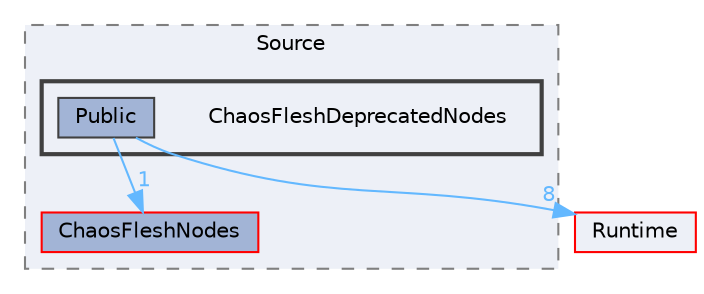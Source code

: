 digraph "ChaosFleshDeprecatedNodes"
{
 // INTERACTIVE_SVG=YES
 // LATEX_PDF_SIZE
  bgcolor="transparent";
  edge [fontname=Helvetica,fontsize=10,labelfontname=Helvetica,labelfontsize=10];
  node [fontname=Helvetica,fontsize=10,shape=box,height=0.2,width=0.4];
  compound=true
  subgraph clusterdir_f6318743689f2090f72fd6277770d4f7 {
    graph [ bgcolor="#edf0f7", pencolor="grey50", label="Source", fontname=Helvetica,fontsize=10 style="filled,dashed", URL="dir_f6318743689f2090f72fd6277770d4f7.html",tooltip=""]
  dir_cf91693fa68c1af0d92dce2f845b8fa8 [label="ChaosFleshNodes", fillcolor="#a2b4d6", color="red", style="filled", URL="dir_cf91693fa68c1af0d92dce2f845b8fa8.html",tooltip=""];
  subgraph clusterdir_417b0dcedc1bb8f58909260606275f32 {
    graph [ bgcolor="#edf0f7", pencolor="grey25", label="", fontname=Helvetica,fontsize=10 style="filled,bold", URL="dir_417b0dcedc1bb8f58909260606275f32.html",tooltip=""]
    dir_417b0dcedc1bb8f58909260606275f32 [shape=plaintext, label="ChaosFleshDeprecatedNodes"];
  dir_9bd401fcbb1ffcfb77c5cb43e4a28c2e [label="Public", fillcolor="#a2b4d6", color="grey25", style="filled", URL="dir_9bd401fcbb1ffcfb77c5cb43e4a28c2e.html",tooltip=""];
  }
  }
  dir_7536b172fbd480bfd146a1b1acd6856b [label="Runtime", fillcolor="#edf0f7", color="red", style="filled", URL="dir_7536b172fbd480bfd146a1b1acd6856b.html",tooltip=""];
  dir_9bd401fcbb1ffcfb77c5cb43e4a28c2e->dir_7536b172fbd480bfd146a1b1acd6856b [headlabel="8", labeldistance=1.5 headhref="dir_000797_000984.html" href="dir_000797_000984.html" color="steelblue1" fontcolor="steelblue1"];
  dir_9bd401fcbb1ffcfb77c5cb43e4a28c2e->dir_cf91693fa68c1af0d92dce2f845b8fa8 [headlabel="1", labeldistance=1.5 headhref="dir_000797_000148.html" href="dir_000797_000148.html" color="steelblue1" fontcolor="steelblue1"];
}

